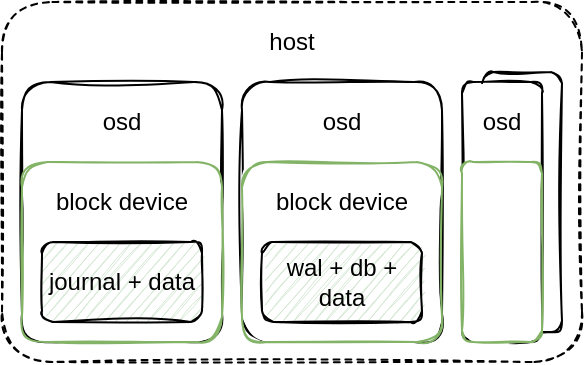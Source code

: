 <mxfile version="15.0.4" type="github">
  <diagram id="BCJporrSiJa8j6uguEra" name="Page-1">
    <mxGraphModel dx="569" dy="370" grid="1" gridSize="10" guides="1" tooltips="1" connect="1" arrows="1" fold="1" page="1" pageScale="1" pageWidth="827" pageHeight="1169" math="0" shadow="0">
      <root>
        <mxCell id="0" />
        <mxCell id="1" parent="0" />
        <mxCell id="Dc-pIXI4qqKBTZ46gM-i-7" value="" style="rounded=1;whiteSpace=wrap;html=1;sketch=1;arcSize=14;dashed=1;" vertex="1" parent="1">
          <mxGeometry x="60" y="70" width="290" height="180" as="geometry" />
        </mxCell>
        <mxCell id="Dc-pIXI4qqKBTZ46gM-i-35" value="" style="rounded=1;whiteSpace=wrap;html=1;sketch=1;arcSize=14;" vertex="1" parent="1">
          <mxGeometry x="300" y="105" width="40" height="130" as="geometry" />
        </mxCell>
        <mxCell id="Dc-pIXI4qqKBTZ46gM-i-31" value="" style="rounded=1;whiteSpace=wrap;html=1;sketch=1;arcSize=14;" vertex="1" parent="1">
          <mxGeometry x="180" y="110" width="100" height="130" as="geometry" />
        </mxCell>
        <mxCell id="Dc-pIXI4qqKBTZ46gM-i-1" value="" style="rounded=1;whiteSpace=wrap;html=1;sketch=1;arcSize=14;" vertex="1" parent="1">
          <mxGeometry x="70" y="110" width="100" height="130" as="geometry" />
        </mxCell>
        <mxCell id="Dc-pIXI4qqKBTZ46gM-i-3" value="" style="rounded=1;whiteSpace=wrap;html=1;sketch=1;arcSize=14;strokeColor=#82b366;" vertex="1" parent="1">
          <mxGeometry x="70" y="150" width="100" height="90" as="geometry" />
        </mxCell>
        <mxCell id="Dc-pIXI4qqKBTZ46gM-i-8" value="host" style="text;html=1;strokeColor=none;fillColor=none;align=center;verticalAlign=middle;whiteSpace=wrap;rounded=0;sketch=1;" vertex="1" parent="1">
          <mxGeometry x="185" y="80" width="40" height="20" as="geometry" />
        </mxCell>
        <mxCell id="Dc-pIXI4qqKBTZ46gM-i-14" value="block device" style="text;html=1;strokeColor=none;fillColor=none;align=center;verticalAlign=middle;whiteSpace=wrap;rounded=0;sketch=1;" vertex="1" parent="1">
          <mxGeometry x="85" y="160" width="70" height="20" as="geometry" />
        </mxCell>
        <mxCell id="Dc-pIXI4qqKBTZ46gM-i-17" value="journal + data" style="rounded=1;whiteSpace=wrap;html=1;sketch=1;arcSize=14;fillColor=#d5e8d4;" vertex="1" parent="1">
          <mxGeometry x="80" y="190" width="80" height="40" as="geometry" />
        </mxCell>
        <mxCell id="Dc-pIXI4qqKBTZ46gM-i-21" value="" style="rounded=1;whiteSpace=wrap;html=1;sketch=1;arcSize=14;strokeColor=#82b366;" vertex="1" parent="1">
          <mxGeometry x="180" y="150" width="100" height="90" as="geometry" />
        </mxCell>
        <mxCell id="Dc-pIXI4qqKBTZ46gM-i-22" value="block device" style="text;html=1;strokeColor=none;fillColor=none;align=center;verticalAlign=middle;whiteSpace=wrap;rounded=0;sketch=1;" vertex="1" parent="1">
          <mxGeometry x="195" y="160" width="70" height="20" as="geometry" />
        </mxCell>
        <mxCell id="Dc-pIXI4qqKBTZ46gM-i-24" value="wal + db + data" style="rounded=1;whiteSpace=wrap;html=1;sketch=1;arcSize=14;fillColor=#d5e8d4;" vertex="1" parent="1">
          <mxGeometry x="190" y="190" width="80" height="40" as="geometry" />
        </mxCell>
        <mxCell id="Dc-pIXI4qqKBTZ46gM-i-30" value="osd" style="text;html=1;strokeColor=none;fillColor=none;align=center;verticalAlign=middle;whiteSpace=wrap;rounded=0;sketch=1;" vertex="1" parent="1">
          <mxGeometry x="85" y="120" width="70" height="20" as="geometry" />
        </mxCell>
        <mxCell id="Dc-pIXI4qqKBTZ46gM-i-32" value="osd" style="text;html=1;strokeColor=none;fillColor=none;align=center;verticalAlign=middle;whiteSpace=wrap;rounded=0;sketch=1;" vertex="1" parent="1">
          <mxGeometry x="195" y="120" width="70" height="20" as="geometry" />
        </mxCell>
        <mxCell id="Dc-pIXI4qqKBTZ46gM-i-33" value="" style="rounded=1;whiteSpace=wrap;html=1;sketch=1;arcSize=14;" vertex="1" parent="1">
          <mxGeometry x="290" y="110" width="40" height="130" as="geometry" />
        </mxCell>
        <mxCell id="Dc-pIXI4qqKBTZ46gM-i-34" value="osd" style="text;html=1;strokeColor=none;fillColor=none;align=center;verticalAlign=middle;whiteSpace=wrap;rounded=0;sketch=1;" vertex="1" parent="1">
          <mxGeometry x="290" y="120" width="40" height="20" as="geometry" />
        </mxCell>
        <mxCell id="Dc-pIXI4qqKBTZ46gM-i-36" value="" style="rounded=1;whiteSpace=wrap;html=1;sketch=1;arcSize=14;strokeColor=#82b366;" vertex="1" parent="1">
          <mxGeometry x="290" y="150" width="40" height="90" as="geometry" />
        </mxCell>
      </root>
    </mxGraphModel>
  </diagram>
</mxfile>
